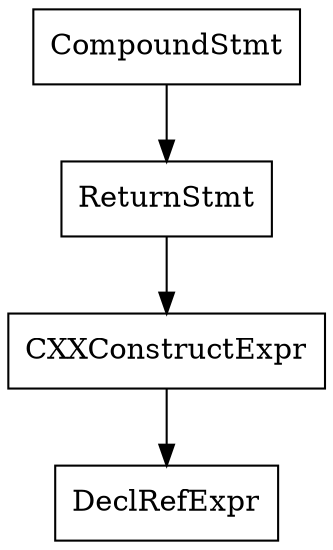 digraph unnamed {

	Node0x55c2a5712698 [shape=record,label="{CompoundStmt}"];
	Node0x55c2a5712698 -> Node0x55c2a5712688;
	Node0x55c2a5712688 [shape=record,label="{ReturnStmt}"];
	Node0x55c2a5712688 -> Node0x55c2a5712658;
	Node0x55c2a5712658 [shape=record,label="{CXXConstructExpr}"];
	Node0x55c2a5712658 -> Node0x55c2a57125d8;
	Node0x55c2a57125d8 [shape=record,label="{DeclRefExpr}"];
}
